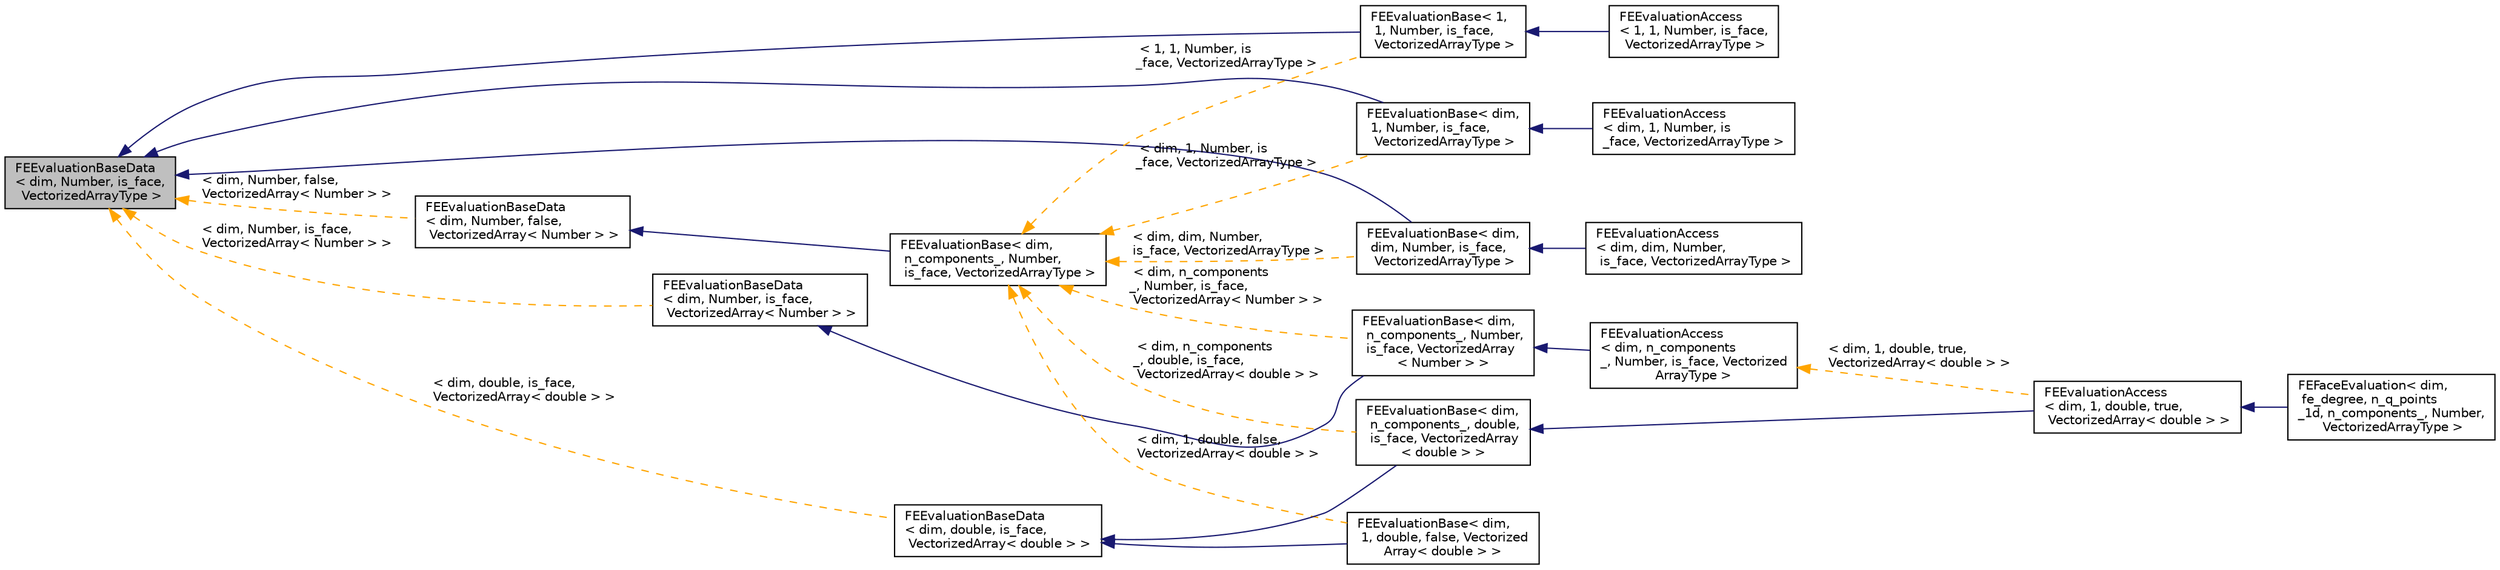 digraph "FEEvaluationBaseData&lt; dim, Number, is_face, VectorizedArrayType &gt;"
{
 // LATEX_PDF_SIZE
  edge [fontname="Helvetica",fontsize="10",labelfontname="Helvetica",labelfontsize="10"];
  node [fontname="Helvetica",fontsize="10",shape=record];
  rankdir="LR";
  Node1 [label="FEEvaluationBaseData\l\< dim, Number, is_face,\l VectorizedArrayType \>",height=0.2,width=0.4,color="black", fillcolor="grey75", style="filled", fontcolor="black",tooltip=" "];
  Node1 -> Node2 [dir="back",color="midnightblue",fontsize="10",style="solid",fontname="Helvetica"];
  Node2 [label="FEEvaluationBase\< 1,\l 1, Number, is_face,\l VectorizedArrayType \>",height=0.2,width=0.4,color="black", fillcolor="white", style="filled",URL="$classFEEvaluationBase.html",tooltip=" "];
  Node2 -> Node3 [dir="back",color="midnightblue",fontsize="10",style="solid",fontname="Helvetica"];
  Node3 [label="FEEvaluationAccess\l\< 1, 1, Number, is_face,\l VectorizedArrayType \>",height=0.2,width=0.4,color="black", fillcolor="white", style="filled",URL="$classFEEvaluationAccess_3_011_00_011_00_01Number_00_01is__face_00_01VectorizedArrayType_01_4.html",tooltip=" "];
  Node1 -> Node4 [dir="back",color="midnightblue",fontsize="10",style="solid",fontname="Helvetica"];
  Node4 [label="FEEvaluationBase\< dim,\l 1, Number, is_face,\l VectorizedArrayType \>",height=0.2,width=0.4,color="black", fillcolor="white", style="filled",URL="$classFEEvaluationBase.html",tooltip=" "];
  Node4 -> Node5 [dir="back",color="midnightblue",fontsize="10",style="solid",fontname="Helvetica"];
  Node5 [label="FEEvaluationAccess\l\< dim, 1, Number, is\l_face, VectorizedArrayType \>",height=0.2,width=0.4,color="black", fillcolor="white", style="filled",URL="$classFEEvaluationAccess_3_01dim_00_011_00_01Number_00_01is__face_00_01VectorizedArrayType_01_4.html",tooltip=" "];
  Node1 -> Node6 [dir="back",color="midnightblue",fontsize="10",style="solid",fontname="Helvetica"];
  Node6 [label="FEEvaluationBase\< dim,\l dim, Number, is_face,\l VectorizedArrayType \>",height=0.2,width=0.4,color="black", fillcolor="white", style="filled",URL="$classFEEvaluationBase.html",tooltip=" "];
  Node6 -> Node7 [dir="back",color="midnightblue",fontsize="10",style="solid",fontname="Helvetica"];
  Node7 [label="FEEvaluationAccess\l\< dim, dim, Number,\l is_face, VectorizedArrayType \>",height=0.2,width=0.4,color="black", fillcolor="white", style="filled",URL="$classFEEvaluationAccess_3_01dim_00_01dim_00_01Number_00_01is__face_00_01VectorizedArrayType_01_4.html",tooltip=" "];
  Node1 -> Node8 [dir="back",color="orange",fontsize="10",style="dashed",label=" \< dim, Number, is_face,\l VectorizedArray\< Number \> \>" ,fontname="Helvetica"];
  Node8 [label="FEEvaluationBaseData\l\< dim, Number, is_face,\l VectorizedArray\< Number \> \>",height=0.2,width=0.4,color="black", fillcolor="white", style="filled",URL="$classFEEvaluationBaseData.html",tooltip=" "];
  Node8 -> Node9 [dir="back",color="midnightblue",fontsize="10",style="solid",fontname="Helvetica"];
  Node9 [label="FEEvaluationBase\< dim,\l n_components_, Number,\l is_face, VectorizedArray\l\< Number \> \>",height=0.2,width=0.4,color="black", fillcolor="white", style="filled",URL="$classFEEvaluationBase.html",tooltip=" "];
  Node9 -> Node10 [dir="back",color="midnightblue",fontsize="10",style="solid",fontname="Helvetica"];
  Node10 [label="FEEvaluationAccess\l\< dim, n_components\l_, Number, is_face, Vectorized\lArrayType \>",height=0.2,width=0.4,color="black", fillcolor="white", style="filled",URL="$classFEEvaluationAccess.html",tooltip=" "];
  Node10 -> Node11 [dir="back",color="orange",fontsize="10",style="dashed",label=" \< dim, 1, double, true,\l VectorizedArray\< double \> \>" ,fontname="Helvetica"];
  Node11 [label="FEEvaluationAccess\l\< dim, 1, double, true,\l VectorizedArray\< double \> \>",height=0.2,width=0.4,color="black", fillcolor="white", style="filled",URL="$classFEEvaluationAccess.html",tooltip=" "];
  Node11 -> Node12 [dir="back",color="midnightblue",fontsize="10",style="solid",fontname="Helvetica"];
  Node12 [label="FEFaceEvaluation\< dim,\l fe_degree, n_q_points\l_1d, n_components_, Number,\l VectorizedArrayType \>",height=0.2,width=0.4,color="black", fillcolor="white", style="filled",URL="$classFEFaceEvaluation.html",tooltip=" "];
  Node1 -> Node13 [dir="back",color="orange",fontsize="10",style="dashed",label=" \< dim, Number, false,\l VectorizedArray\< Number \> \>" ,fontname="Helvetica"];
  Node13 [label="FEEvaluationBaseData\l\< dim, Number, false,\l VectorizedArray\< Number \> \>",height=0.2,width=0.4,color="black", fillcolor="white", style="filled",URL="$classFEEvaluationBaseData.html",tooltip=" "];
  Node13 -> Node14 [dir="back",color="midnightblue",fontsize="10",style="solid",fontname="Helvetica"];
  Node14 [label="FEEvaluationBase\< dim,\l n_components_, Number,\l is_face, VectorizedArrayType \>",height=0.2,width=0.4,color="black", fillcolor="white", style="filled",URL="$classFEEvaluationBase.html",tooltip=" "];
  Node14 -> Node9 [dir="back",color="orange",fontsize="10",style="dashed",label=" \< dim, n_components\l_, Number, is_face,\l VectorizedArray\< Number \> \>" ,fontname="Helvetica"];
  Node14 -> Node2 [dir="back",color="orange",fontsize="10",style="dashed",label=" \< 1, 1, Number, is\l_face, VectorizedArrayType \>" ,fontname="Helvetica"];
  Node14 -> Node15 [dir="back",color="orange",fontsize="10",style="dashed",label=" \< dim, n_components\l_, double, is_face,\l VectorizedArray\< double \> \>" ,fontname="Helvetica"];
  Node15 [label="FEEvaluationBase\< dim,\l n_components_, double,\l is_face, VectorizedArray\l\< double \> \>",height=0.2,width=0.4,color="black", fillcolor="white", style="filled",URL="$classFEEvaluationBase.html",tooltip=" "];
  Node15 -> Node11 [dir="back",color="midnightblue",fontsize="10",style="solid",fontname="Helvetica"];
  Node14 -> Node4 [dir="back",color="orange",fontsize="10",style="dashed",label=" \< dim, 1, Number, is\l_face, VectorizedArrayType \>" ,fontname="Helvetica"];
  Node14 -> Node16 [dir="back",color="orange",fontsize="10",style="dashed",label=" \< dim, 1, double, false,\l VectorizedArray\< double \> \>" ,fontname="Helvetica"];
  Node16 [label="FEEvaluationBase\< dim,\l 1, double, false, Vectorized\lArray\< double \> \>",height=0.2,width=0.4,color="black", fillcolor="white", style="filled",URL="$classFEEvaluationBase.html",tooltip=" "];
  Node14 -> Node6 [dir="back",color="orange",fontsize="10",style="dashed",label=" \< dim, dim, Number,\l is_face, VectorizedArrayType \>" ,fontname="Helvetica"];
  Node1 -> Node17 [dir="back",color="orange",fontsize="10",style="dashed",label=" \< dim, double, is_face,\l VectorizedArray\< double \> \>" ,fontname="Helvetica"];
  Node17 [label="FEEvaluationBaseData\l\< dim, double, is_face,\l VectorizedArray\< double \> \>",height=0.2,width=0.4,color="black", fillcolor="white", style="filled",URL="$classFEEvaluationBaseData.html",tooltip=" "];
  Node17 -> Node16 [dir="back",color="midnightblue",fontsize="10",style="solid",fontname="Helvetica"];
  Node17 -> Node15 [dir="back",color="midnightblue",fontsize="10",style="solid",fontname="Helvetica"];
}
